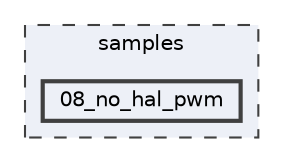digraph "samples/08_no_hal_pwm"
{
 // LATEX_PDF_SIZE
  bgcolor="transparent";
  edge [fontname=Helvetica,fontsize=10,labelfontname=Helvetica,labelfontsize=10];
  node [fontname=Helvetica,fontsize=10,shape=box,height=0.2,width=0.4];
  compound=true
  subgraph clusterdir_6f9635d4fbfa321d4c00f29df5cd540c {
    graph [ bgcolor="#edf0f7", pencolor="grey25", label="samples", fontname=Helvetica,fontsize=10 style="filled,dashed", URL="dir_6f9635d4fbfa321d4c00f29df5cd540c.html",tooltip=""]
  dir_16f8223323deac1d1961d17936a54ca3 [label="08_no_hal_pwm", fillcolor="#edf0f7", color="grey25", style="filled,bold", URL="dir_16f8223323deac1d1961d17936a54ca3.html",tooltip=""];
  }
}

